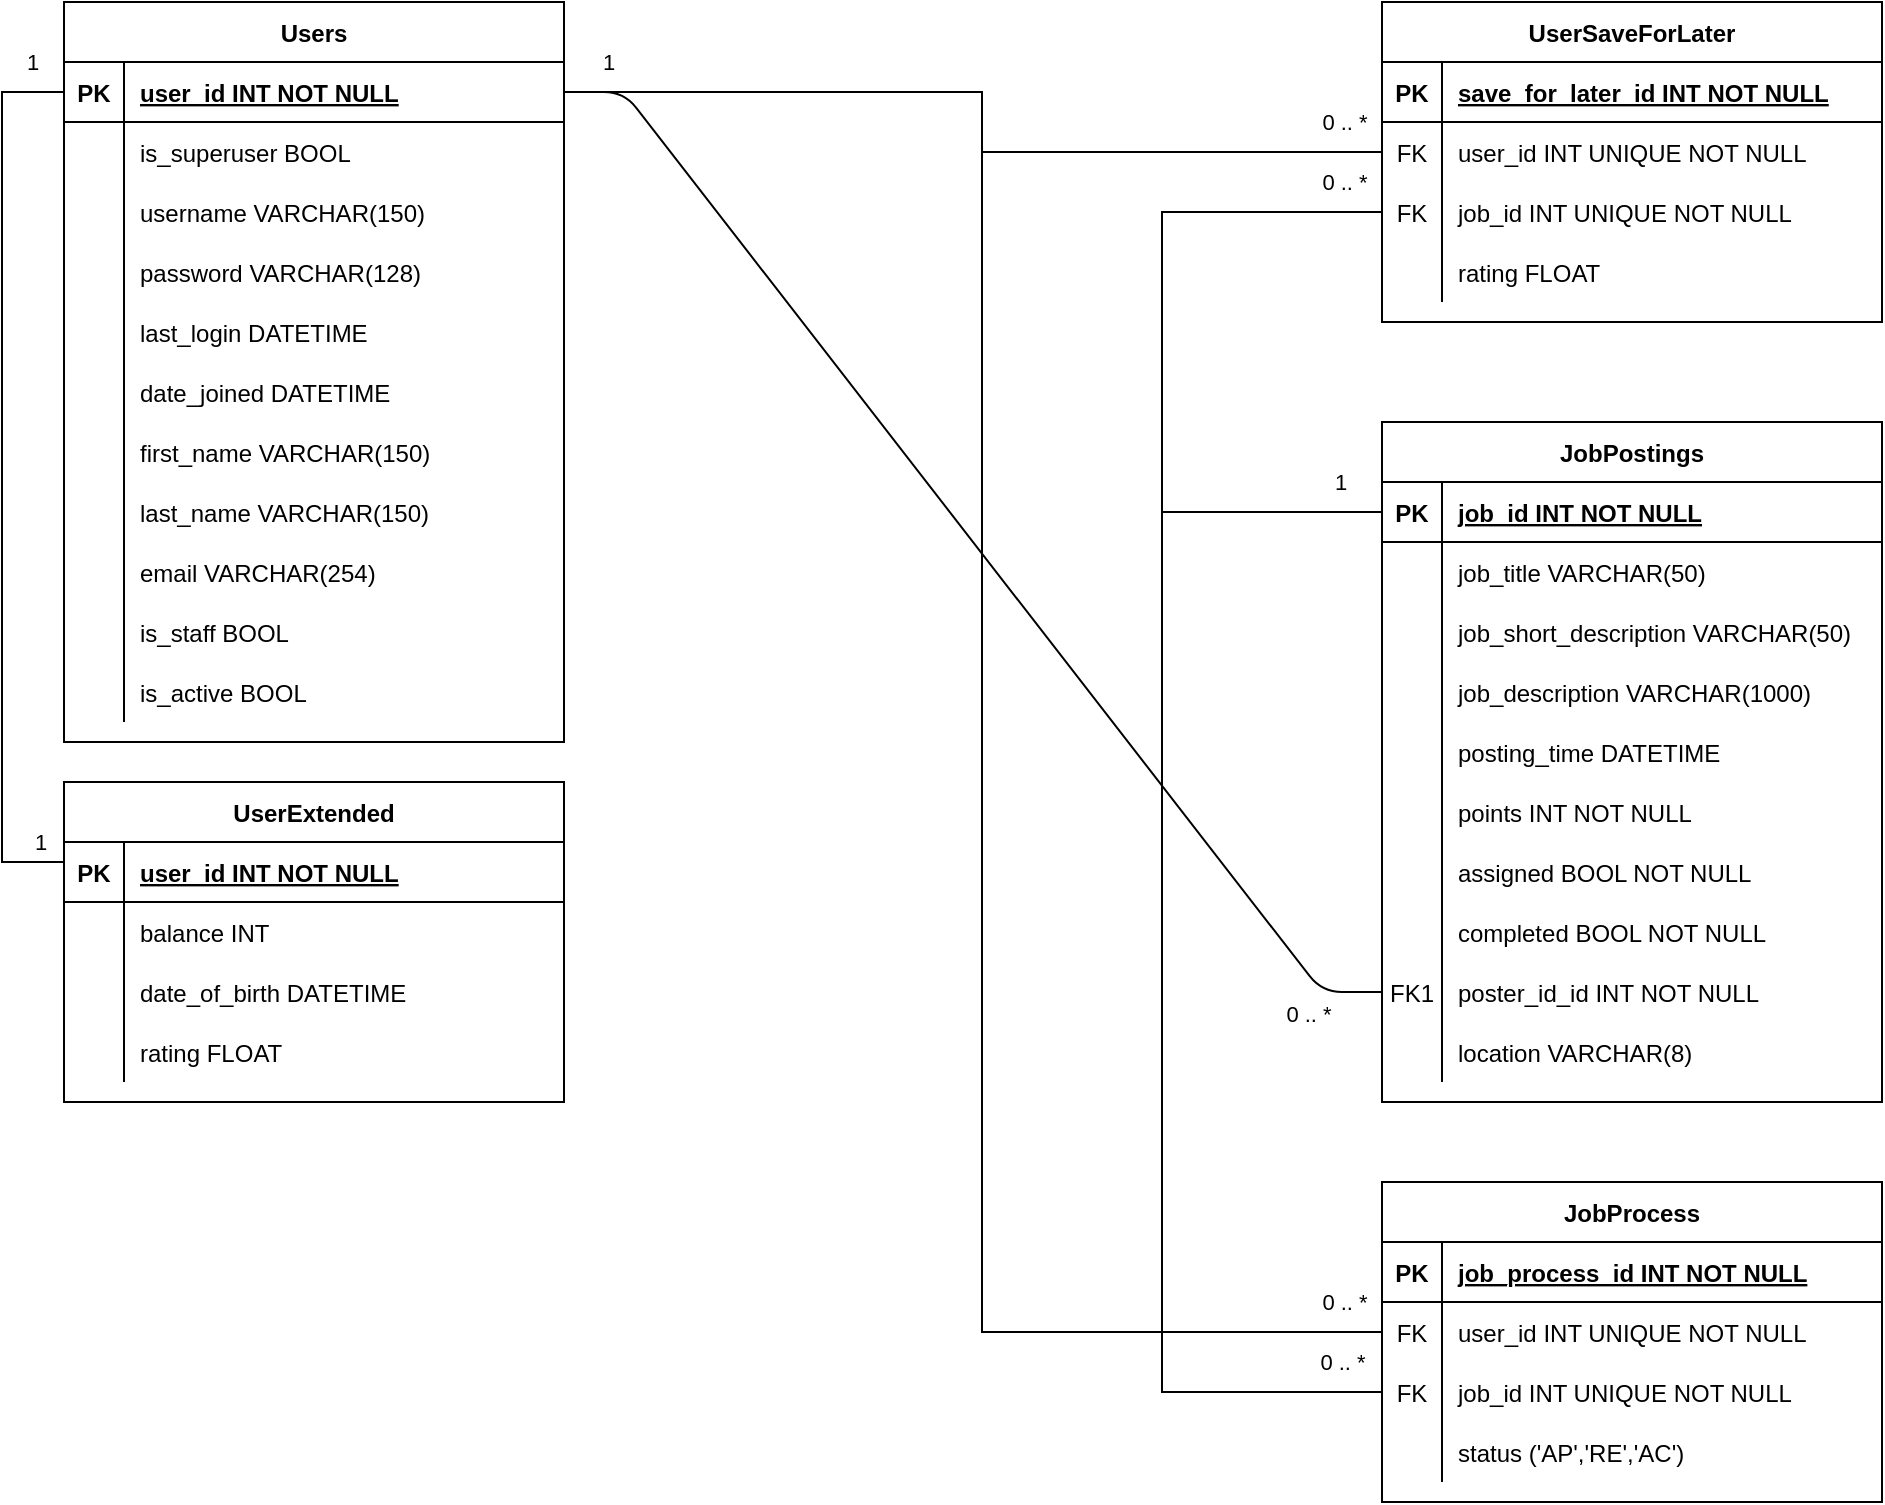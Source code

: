 <mxfile version="20.5.1" type="device"><diagram id="R2lEEEUBdFMjLlhIrx00" name="Page-1"><mxGraphModel dx="1183" dy="813" grid="1" gridSize="10" guides="1" tooltips="1" connect="1" arrows="1" fold="1" page="1" pageScale="1" pageWidth="1654" pageHeight="1169" math="0" shadow="0" extFonts="Permanent Marker^https://fonts.googleapis.com/css?family=Permanent+Marker"><root><mxCell id="0"/><mxCell id="1" parent="0"/><mxCell id="jTQ_ushrxF97wDetjWlJ-69" value="" style="edgeStyle=entityRelationEdgeStyle;endArrow=none;startArrow=none;endFill=0;startFill=0;" parent="1" source="jTQ_ushrxF97wDetjWlJ-104" target="jTQ_ushrxF97wDetjWlJ-97" edge="1"><mxGeometry width="100" height="100" relative="1" as="geometry"><mxPoint x="350" y="730" as="sourcePoint"/><mxPoint x="450" y="630" as="targetPoint"/></mxGeometry></mxCell><mxCell id="jTQ_ushrxF97wDetjWlJ-70" value="1" style="edgeLabel;html=1;align=center;verticalAlign=middle;resizable=0;points=[];" parent="jTQ_ushrxF97wDetjWlJ-69" vertex="1" connectable="0"><mxGeometry x="-0.92" y="-1" relative="1" as="geometry"><mxPoint x="-3" y="-16" as="offset"/></mxGeometry></mxCell><mxCell id="jTQ_ushrxF97wDetjWlJ-71" value="0 .. *" style="edgeLabel;html=1;align=center;verticalAlign=middle;resizable=0;points=[];" parent="jTQ_ushrxF97wDetjWlJ-69" vertex="1" connectable="0"><mxGeometry x="0.887" y="-1" relative="1" as="geometry"><mxPoint x="-3" y="14" as="offset"/></mxGeometry></mxCell><mxCell id="jTQ_ushrxF97wDetjWlJ-72" value="JobPostings" style="shape=table;startSize=30;container=1;collapsible=1;childLayout=tableLayout;fixedRows=1;rowLines=0;fontStyle=1;align=center;resizeLast=1;" parent="1" vertex="1"><mxGeometry x="790" y="340" width="250" height="340" as="geometry"/></mxCell><mxCell id="jTQ_ushrxF97wDetjWlJ-73" value="" style="shape=partialRectangle;collapsible=0;dropTarget=0;pointerEvents=0;fillColor=none;points=[[0,0.5],[1,0.5]];portConstraint=eastwest;top=0;left=0;right=0;bottom=1;" parent="jTQ_ushrxF97wDetjWlJ-72" vertex="1"><mxGeometry y="30" width="250" height="30" as="geometry"/></mxCell><mxCell id="jTQ_ushrxF97wDetjWlJ-74" value="PK" style="shape=partialRectangle;overflow=hidden;connectable=0;fillColor=none;top=0;left=0;bottom=0;right=0;fontStyle=1;" parent="jTQ_ushrxF97wDetjWlJ-73" vertex="1"><mxGeometry width="30" height="30" as="geometry"><mxRectangle width="30" height="30" as="alternateBounds"/></mxGeometry></mxCell><mxCell id="jTQ_ushrxF97wDetjWlJ-75" value="job_id INT NOT NULL " style="shape=partialRectangle;overflow=hidden;connectable=0;fillColor=none;top=0;left=0;bottom=0;right=0;align=left;spacingLeft=6;fontStyle=5;" parent="jTQ_ushrxF97wDetjWlJ-73" vertex="1"><mxGeometry x="30" width="220" height="30" as="geometry"><mxRectangle width="220" height="30" as="alternateBounds"/></mxGeometry></mxCell><mxCell id="jTQ_ushrxF97wDetjWlJ-76" value="" style="shape=partialRectangle;collapsible=0;dropTarget=0;pointerEvents=0;fillColor=none;points=[[0,0.5],[1,0.5]];portConstraint=eastwest;top=0;left=0;right=0;bottom=0;" parent="jTQ_ushrxF97wDetjWlJ-72" vertex="1"><mxGeometry y="60" width="250" height="30" as="geometry"/></mxCell><mxCell id="jTQ_ushrxF97wDetjWlJ-77" value="" style="shape=partialRectangle;overflow=hidden;connectable=0;fillColor=none;top=0;left=0;bottom=0;right=0;" parent="jTQ_ushrxF97wDetjWlJ-76" vertex="1"><mxGeometry width="30" height="30" as="geometry"><mxRectangle width="30" height="30" as="alternateBounds"/></mxGeometry></mxCell><mxCell id="jTQ_ushrxF97wDetjWlJ-78" value="job_title VARCHAR(50)" style="shape=partialRectangle;overflow=hidden;connectable=0;fillColor=none;top=0;left=0;bottom=0;right=0;align=left;spacingLeft=6;" parent="jTQ_ushrxF97wDetjWlJ-76" vertex="1"><mxGeometry x="30" width="220" height="30" as="geometry"><mxRectangle width="220" height="30" as="alternateBounds"/></mxGeometry></mxCell><mxCell id="jTQ_ushrxF97wDetjWlJ-79" style="shape=partialRectangle;collapsible=0;dropTarget=0;pointerEvents=0;fillColor=none;points=[[0,0.5],[1,0.5]];portConstraint=eastwest;top=0;left=0;right=0;bottom=0;" parent="jTQ_ushrxF97wDetjWlJ-72" vertex="1"><mxGeometry y="90" width="250" height="30" as="geometry"/></mxCell><mxCell id="jTQ_ushrxF97wDetjWlJ-80" style="shape=partialRectangle;overflow=hidden;connectable=0;fillColor=none;top=0;left=0;bottom=0;right=0;" parent="jTQ_ushrxF97wDetjWlJ-79" vertex="1"><mxGeometry width="30" height="30" as="geometry"><mxRectangle width="30" height="30" as="alternateBounds"/></mxGeometry></mxCell><mxCell id="jTQ_ushrxF97wDetjWlJ-81" value="job_short_description VARCHAR(50)" style="shape=partialRectangle;overflow=hidden;connectable=0;fillColor=none;top=0;left=0;bottom=0;right=0;align=left;spacingLeft=6;" parent="jTQ_ushrxF97wDetjWlJ-79" vertex="1"><mxGeometry x="30" width="220" height="30" as="geometry"><mxRectangle width="220" height="30" as="alternateBounds"/></mxGeometry></mxCell><mxCell id="jTQ_ushrxF97wDetjWlJ-82" style="shape=partialRectangle;collapsible=0;dropTarget=0;pointerEvents=0;fillColor=none;points=[[0,0.5],[1,0.5]];portConstraint=eastwest;top=0;left=0;right=0;bottom=0;" parent="jTQ_ushrxF97wDetjWlJ-72" vertex="1"><mxGeometry y="120" width="250" height="30" as="geometry"/></mxCell><mxCell id="jTQ_ushrxF97wDetjWlJ-83" style="shape=partialRectangle;overflow=hidden;connectable=0;fillColor=none;top=0;left=0;bottom=0;right=0;" parent="jTQ_ushrxF97wDetjWlJ-82" vertex="1"><mxGeometry width="30" height="30" as="geometry"><mxRectangle width="30" height="30" as="alternateBounds"/></mxGeometry></mxCell><mxCell id="jTQ_ushrxF97wDetjWlJ-84" value="job_description VARCHAR(1000)" style="shape=partialRectangle;overflow=hidden;connectable=0;fillColor=none;top=0;left=0;bottom=0;right=0;align=left;spacingLeft=6;" parent="jTQ_ushrxF97wDetjWlJ-82" vertex="1"><mxGeometry x="30" width="220" height="30" as="geometry"><mxRectangle width="220" height="30" as="alternateBounds"/></mxGeometry></mxCell><mxCell id="jTQ_ushrxF97wDetjWlJ-85" style="shape=partialRectangle;collapsible=0;dropTarget=0;pointerEvents=0;fillColor=none;points=[[0,0.5],[1,0.5]];portConstraint=eastwest;top=0;left=0;right=0;bottom=0;" parent="jTQ_ushrxF97wDetjWlJ-72" vertex="1"><mxGeometry y="150" width="250" height="30" as="geometry"/></mxCell><mxCell id="jTQ_ushrxF97wDetjWlJ-86" style="shape=partialRectangle;overflow=hidden;connectable=0;fillColor=none;top=0;left=0;bottom=0;right=0;" parent="jTQ_ushrxF97wDetjWlJ-85" vertex="1"><mxGeometry width="30" height="30" as="geometry"><mxRectangle width="30" height="30" as="alternateBounds"/></mxGeometry></mxCell><mxCell id="jTQ_ushrxF97wDetjWlJ-87" value="posting_time DATETIME" style="shape=partialRectangle;overflow=hidden;connectable=0;fillColor=none;top=0;left=0;bottom=0;right=0;align=left;spacingLeft=6;" parent="jTQ_ushrxF97wDetjWlJ-85" vertex="1"><mxGeometry x="30" width="220" height="30" as="geometry"><mxRectangle width="220" height="30" as="alternateBounds"/></mxGeometry></mxCell><mxCell id="jTQ_ushrxF97wDetjWlJ-88" style="shape=partialRectangle;collapsible=0;dropTarget=0;pointerEvents=0;fillColor=none;points=[[0,0.5],[1,0.5]];portConstraint=eastwest;top=0;left=0;right=0;bottom=0;" parent="jTQ_ushrxF97wDetjWlJ-72" vertex="1"><mxGeometry y="180" width="250" height="30" as="geometry"/></mxCell><mxCell id="jTQ_ushrxF97wDetjWlJ-89" style="shape=partialRectangle;overflow=hidden;connectable=0;fillColor=none;top=0;left=0;bottom=0;right=0;" parent="jTQ_ushrxF97wDetjWlJ-88" vertex="1"><mxGeometry width="30" height="30" as="geometry"><mxRectangle width="30" height="30" as="alternateBounds"/></mxGeometry></mxCell><mxCell id="jTQ_ushrxF97wDetjWlJ-90" value="points INT NOT NULL" style="shape=partialRectangle;overflow=hidden;connectable=0;fillColor=none;top=0;left=0;bottom=0;right=0;align=left;spacingLeft=6;" parent="jTQ_ushrxF97wDetjWlJ-88" vertex="1"><mxGeometry x="30" width="220" height="30" as="geometry"><mxRectangle width="220" height="30" as="alternateBounds"/></mxGeometry></mxCell><mxCell id="jTQ_ushrxF97wDetjWlJ-91" style="shape=partialRectangle;collapsible=0;dropTarget=0;pointerEvents=0;fillColor=none;points=[[0,0.5],[1,0.5]];portConstraint=eastwest;top=0;left=0;right=0;bottom=0;" parent="jTQ_ushrxF97wDetjWlJ-72" vertex="1"><mxGeometry y="210" width="250" height="30" as="geometry"/></mxCell><mxCell id="jTQ_ushrxF97wDetjWlJ-92" style="shape=partialRectangle;overflow=hidden;connectable=0;fillColor=none;top=0;left=0;bottom=0;right=0;" parent="jTQ_ushrxF97wDetjWlJ-91" vertex="1"><mxGeometry width="30" height="30" as="geometry"><mxRectangle width="30" height="30" as="alternateBounds"/></mxGeometry></mxCell><mxCell id="jTQ_ushrxF97wDetjWlJ-93" value="assigned BOOL NOT NULL" style="shape=partialRectangle;overflow=hidden;connectable=0;fillColor=none;top=0;left=0;bottom=0;right=0;align=left;spacingLeft=6;" parent="jTQ_ushrxF97wDetjWlJ-91" vertex="1"><mxGeometry x="30" width="220" height="30" as="geometry"><mxRectangle width="220" height="30" as="alternateBounds"/></mxGeometry></mxCell><mxCell id="jTQ_ushrxF97wDetjWlJ-94" style="shape=partialRectangle;collapsible=0;dropTarget=0;pointerEvents=0;fillColor=none;points=[[0,0.5],[1,0.5]];portConstraint=eastwest;top=0;left=0;right=0;bottom=0;" parent="jTQ_ushrxF97wDetjWlJ-72" vertex="1"><mxGeometry y="240" width="250" height="30" as="geometry"/></mxCell><mxCell id="jTQ_ushrxF97wDetjWlJ-95" style="shape=partialRectangle;overflow=hidden;connectable=0;fillColor=none;top=0;left=0;bottom=0;right=0;" parent="jTQ_ushrxF97wDetjWlJ-94" vertex="1"><mxGeometry width="30" height="30" as="geometry"><mxRectangle width="30" height="30" as="alternateBounds"/></mxGeometry></mxCell><mxCell id="jTQ_ushrxF97wDetjWlJ-96" value="completed BOOL NOT NULL" style="shape=partialRectangle;overflow=hidden;connectable=0;fillColor=none;top=0;left=0;bottom=0;right=0;align=left;spacingLeft=6;" parent="jTQ_ushrxF97wDetjWlJ-94" vertex="1"><mxGeometry x="30" width="220" height="30" as="geometry"><mxRectangle width="220" height="30" as="alternateBounds"/></mxGeometry></mxCell><mxCell id="jTQ_ushrxF97wDetjWlJ-97" value="" style="shape=partialRectangle;collapsible=0;dropTarget=0;pointerEvents=0;fillColor=none;points=[[0,0.5],[1,0.5]];portConstraint=eastwest;top=0;left=0;right=0;bottom=0;" parent="jTQ_ushrxF97wDetjWlJ-72" vertex="1"><mxGeometry y="270" width="250" height="30" as="geometry"/></mxCell><mxCell id="jTQ_ushrxF97wDetjWlJ-98" value="FK1" style="shape=partialRectangle;overflow=hidden;connectable=0;fillColor=none;top=0;left=0;bottom=0;right=0;" parent="jTQ_ushrxF97wDetjWlJ-97" vertex="1"><mxGeometry width="30" height="30" as="geometry"><mxRectangle width="30" height="30" as="alternateBounds"/></mxGeometry></mxCell><mxCell id="jTQ_ushrxF97wDetjWlJ-99" value="poster_id_id INT NOT NULL" style="shape=partialRectangle;overflow=hidden;connectable=0;fillColor=none;top=0;left=0;bottom=0;right=0;align=left;spacingLeft=6;" parent="jTQ_ushrxF97wDetjWlJ-97" vertex="1"><mxGeometry x="30" width="220" height="30" as="geometry"><mxRectangle width="220" height="30" as="alternateBounds"/></mxGeometry></mxCell><mxCell id="jTQ_ushrxF97wDetjWlJ-100" style="shape=partialRectangle;collapsible=0;dropTarget=0;pointerEvents=0;fillColor=none;points=[[0,0.5],[1,0.5]];portConstraint=eastwest;top=0;left=0;right=0;bottom=0;" parent="jTQ_ushrxF97wDetjWlJ-72" vertex="1"><mxGeometry y="300" width="250" height="30" as="geometry"/></mxCell><mxCell id="jTQ_ushrxF97wDetjWlJ-101" style="shape=partialRectangle;overflow=hidden;connectable=0;fillColor=none;top=0;left=0;bottom=0;right=0;" parent="jTQ_ushrxF97wDetjWlJ-100" vertex="1"><mxGeometry width="30" height="30" as="geometry"><mxRectangle width="30" height="30" as="alternateBounds"/></mxGeometry></mxCell><mxCell id="jTQ_ushrxF97wDetjWlJ-102" value="location VARCHAR(8)" style="shape=partialRectangle;overflow=hidden;connectable=0;fillColor=none;top=0;left=0;bottom=0;right=0;align=left;spacingLeft=6;" parent="jTQ_ushrxF97wDetjWlJ-100" vertex="1"><mxGeometry x="30" width="220" height="30" as="geometry"><mxRectangle width="220" height="30" as="alternateBounds"/></mxGeometry></mxCell><mxCell id="jTQ_ushrxF97wDetjWlJ-103" value="Users" style="shape=table;startSize=30;container=1;collapsible=1;childLayout=tableLayout;fixedRows=1;rowLines=0;fontStyle=1;align=center;resizeLast=1;" parent="1" vertex="1"><mxGeometry x="131" y="130" width="250" height="370" as="geometry"/></mxCell><mxCell id="jTQ_ushrxF97wDetjWlJ-104" value="" style="shape=partialRectangle;collapsible=0;dropTarget=0;pointerEvents=0;fillColor=none;points=[[0,0.5],[1,0.5]];portConstraint=eastwest;top=0;left=0;right=0;bottom=1;" parent="jTQ_ushrxF97wDetjWlJ-103" vertex="1"><mxGeometry y="30" width="250" height="30" as="geometry"/></mxCell><mxCell id="jTQ_ushrxF97wDetjWlJ-105" value="PK" style="shape=partialRectangle;overflow=hidden;connectable=0;fillColor=none;top=0;left=0;bottom=0;right=0;fontStyle=1;" parent="jTQ_ushrxF97wDetjWlJ-104" vertex="1"><mxGeometry width="30" height="30" as="geometry"><mxRectangle width="30" height="30" as="alternateBounds"/></mxGeometry></mxCell><mxCell id="jTQ_ushrxF97wDetjWlJ-106" value="user_id INT NOT NULL " style="shape=partialRectangle;overflow=hidden;connectable=0;fillColor=none;top=0;left=0;bottom=0;right=0;align=left;spacingLeft=6;fontStyle=5;" parent="jTQ_ushrxF97wDetjWlJ-104" vertex="1"><mxGeometry x="30" width="220" height="30" as="geometry"><mxRectangle width="220" height="30" as="alternateBounds"/></mxGeometry></mxCell><mxCell id="jTQ_ushrxF97wDetjWlJ-107" value="" style="shape=partialRectangle;collapsible=0;dropTarget=0;pointerEvents=0;fillColor=none;points=[[0,0.5],[1,0.5]];portConstraint=eastwest;top=0;left=0;right=0;bottom=0;" parent="jTQ_ushrxF97wDetjWlJ-103" vertex="1"><mxGeometry y="60" width="250" height="30" as="geometry"/></mxCell><mxCell id="jTQ_ushrxF97wDetjWlJ-108" value="" style="shape=partialRectangle;overflow=hidden;connectable=0;fillColor=none;top=0;left=0;bottom=0;right=0;" parent="jTQ_ushrxF97wDetjWlJ-107" vertex="1"><mxGeometry width="30" height="30" as="geometry"><mxRectangle width="30" height="30" as="alternateBounds"/></mxGeometry></mxCell><mxCell id="jTQ_ushrxF97wDetjWlJ-109" value="is_superuser BOOL" style="shape=partialRectangle;overflow=hidden;connectable=0;fillColor=none;top=0;left=0;bottom=0;right=0;align=left;spacingLeft=6;" parent="jTQ_ushrxF97wDetjWlJ-107" vertex="1"><mxGeometry x="30" width="220" height="30" as="geometry"><mxRectangle width="220" height="30" as="alternateBounds"/></mxGeometry></mxCell><mxCell id="jTQ_ushrxF97wDetjWlJ-110" style="shape=partialRectangle;collapsible=0;dropTarget=0;pointerEvents=0;fillColor=none;points=[[0,0.5],[1,0.5]];portConstraint=eastwest;top=0;left=0;right=0;bottom=0;" parent="jTQ_ushrxF97wDetjWlJ-103" vertex="1"><mxGeometry y="90" width="250" height="30" as="geometry"/></mxCell><mxCell id="jTQ_ushrxF97wDetjWlJ-111" style="shape=partialRectangle;overflow=hidden;connectable=0;fillColor=none;top=0;left=0;bottom=0;right=0;" parent="jTQ_ushrxF97wDetjWlJ-110" vertex="1"><mxGeometry width="30" height="30" as="geometry"><mxRectangle width="30" height="30" as="alternateBounds"/></mxGeometry></mxCell><mxCell id="jTQ_ushrxF97wDetjWlJ-112" value="username VARCHAR(150)" style="shape=partialRectangle;overflow=hidden;connectable=0;fillColor=none;top=0;left=0;bottom=0;right=0;align=left;spacingLeft=6;" parent="jTQ_ushrxF97wDetjWlJ-110" vertex="1"><mxGeometry x="30" width="220" height="30" as="geometry"><mxRectangle width="220" height="30" as="alternateBounds"/></mxGeometry></mxCell><mxCell id="jTQ_ushrxF97wDetjWlJ-113" style="shape=partialRectangle;collapsible=0;dropTarget=0;pointerEvents=0;fillColor=none;points=[[0,0.5],[1,0.5]];portConstraint=eastwest;top=0;left=0;right=0;bottom=0;" parent="jTQ_ushrxF97wDetjWlJ-103" vertex="1"><mxGeometry y="120" width="250" height="30" as="geometry"/></mxCell><mxCell id="jTQ_ushrxF97wDetjWlJ-114" style="shape=partialRectangle;overflow=hidden;connectable=0;fillColor=none;top=0;left=0;bottom=0;right=0;" parent="jTQ_ushrxF97wDetjWlJ-113" vertex="1"><mxGeometry width="30" height="30" as="geometry"><mxRectangle width="30" height="30" as="alternateBounds"/></mxGeometry></mxCell><mxCell id="jTQ_ushrxF97wDetjWlJ-115" value="password VARCHAR(128)" style="shape=partialRectangle;overflow=hidden;connectable=0;fillColor=none;top=0;left=0;bottom=0;right=0;align=left;spacingLeft=6;" parent="jTQ_ushrxF97wDetjWlJ-113" vertex="1"><mxGeometry x="30" width="220" height="30" as="geometry"><mxRectangle width="220" height="30" as="alternateBounds"/></mxGeometry></mxCell><mxCell id="jTQ_ushrxF97wDetjWlJ-116" style="shape=partialRectangle;collapsible=0;dropTarget=0;pointerEvents=0;fillColor=none;points=[[0,0.5],[1,0.5]];portConstraint=eastwest;top=0;left=0;right=0;bottom=0;" parent="jTQ_ushrxF97wDetjWlJ-103" vertex="1"><mxGeometry y="150" width="250" height="30" as="geometry"/></mxCell><mxCell id="jTQ_ushrxF97wDetjWlJ-117" style="shape=partialRectangle;overflow=hidden;connectable=0;fillColor=none;top=0;left=0;bottom=0;right=0;" parent="jTQ_ushrxF97wDetjWlJ-116" vertex="1"><mxGeometry width="30" height="30" as="geometry"><mxRectangle width="30" height="30" as="alternateBounds"/></mxGeometry></mxCell><mxCell id="jTQ_ushrxF97wDetjWlJ-118" value="last_login DATETIME" style="shape=partialRectangle;overflow=hidden;connectable=0;fillColor=none;top=0;left=0;bottom=0;right=0;align=left;spacingLeft=6;" parent="jTQ_ushrxF97wDetjWlJ-116" vertex="1"><mxGeometry x="30" width="220" height="30" as="geometry"><mxRectangle width="220" height="30" as="alternateBounds"/></mxGeometry></mxCell><mxCell id="jTQ_ushrxF97wDetjWlJ-119" style="shape=partialRectangle;collapsible=0;dropTarget=0;pointerEvents=0;fillColor=none;points=[[0,0.5],[1,0.5]];portConstraint=eastwest;top=0;left=0;right=0;bottom=0;" parent="jTQ_ushrxF97wDetjWlJ-103" vertex="1"><mxGeometry y="180" width="250" height="30" as="geometry"/></mxCell><mxCell id="jTQ_ushrxF97wDetjWlJ-120" style="shape=partialRectangle;overflow=hidden;connectable=0;fillColor=none;top=0;left=0;bottom=0;right=0;" parent="jTQ_ushrxF97wDetjWlJ-119" vertex="1"><mxGeometry width="30" height="30" as="geometry"><mxRectangle width="30" height="30" as="alternateBounds"/></mxGeometry></mxCell><mxCell id="jTQ_ushrxF97wDetjWlJ-121" value="date_joined DATETIME" style="shape=partialRectangle;overflow=hidden;connectable=0;fillColor=none;top=0;left=0;bottom=0;right=0;align=left;spacingLeft=6;" parent="jTQ_ushrxF97wDetjWlJ-119" vertex="1"><mxGeometry x="30" width="220" height="30" as="geometry"><mxRectangle width="220" height="30" as="alternateBounds"/></mxGeometry></mxCell><mxCell id="jTQ_ushrxF97wDetjWlJ-122" style="shape=partialRectangle;collapsible=0;dropTarget=0;pointerEvents=0;fillColor=none;points=[[0,0.5],[1,0.5]];portConstraint=eastwest;top=0;left=0;right=0;bottom=0;" parent="jTQ_ushrxF97wDetjWlJ-103" vertex="1"><mxGeometry y="210" width="250" height="30" as="geometry"/></mxCell><mxCell id="jTQ_ushrxF97wDetjWlJ-123" style="shape=partialRectangle;overflow=hidden;connectable=0;fillColor=none;top=0;left=0;bottom=0;right=0;" parent="jTQ_ushrxF97wDetjWlJ-122" vertex="1"><mxGeometry width="30" height="30" as="geometry"><mxRectangle width="30" height="30" as="alternateBounds"/></mxGeometry></mxCell><mxCell id="jTQ_ushrxF97wDetjWlJ-124" value="first_name VARCHAR(150)" style="shape=partialRectangle;overflow=hidden;connectable=0;fillColor=none;top=0;left=0;bottom=0;right=0;align=left;spacingLeft=6;" parent="jTQ_ushrxF97wDetjWlJ-122" vertex="1"><mxGeometry x="30" width="220" height="30" as="geometry"><mxRectangle width="220" height="30" as="alternateBounds"/></mxGeometry></mxCell><mxCell id="jTQ_ushrxF97wDetjWlJ-125" style="shape=partialRectangle;collapsible=0;dropTarget=0;pointerEvents=0;fillColor=none;points=[[0,0.5],[1,0.5]];portConstraint=eastwest;top=0;left=0;right=0;bottom=0;" parent="jTQ_ushrxF97wDetjWlJ-103" vertex="1"><mxGeometry y="240" width="250" height="30" as="geometry"/></mxCell><mxCell id="jTQ_ushrxF97wDetjWlJ-126" style="shape=partialRectangle;overflow=hidden;connectable=0;fillColor=none;top=0;left=0;bottom=0;right=0;" parent="jTQ_ushrxF97wDetjWlJ-125" vertex="1"><mxGeometry width="30" height="30" as="geometry"><mxRectangle width="30" height="30" as="alternateBounds"/></mxGeometry></mxCell><mxCell id="jTQ_ushrxF97wDetjWlJ-127" value="last_name VARCHAR(150)" style="shape=partialRectangle;overflow=hidden;connectable=0;fillColor=none;top=0;left=0;bottom=0;right=0;align=left;spacingLeft=6;" parent="jTQ_ushrxF97wDetjWlJ-125" vertex="1"><mxGeometry x="30" width="220" height="30" as="geometry"><mxRectangle width="220" height="30" as="alternateBounds"/></mxGeometry></mxCell><mxCell id="jTQ_ushrxF97wDetjWlJ-128" style="shape=partialRectangle;collapsible=0;dropTarget=0;pointerEvents=0;fillColor=none;points=[[0,0.5],[1,0.5]];portConstraint=eastwest;top=0;left=0;right=0;bottom=0;" parent="jTQ_ushrxF97wDetjWlJ-103" vertex="1"><mxGeometry y="270" width="250" height="30" as="geometry"/></mxCell><mxCell id="jTQ_ushrxF97wDetjWlJ-129" style="shape=partialRectangle;overflow=hidden;connectable=0;fillColor=none;top=0;left=0;bottom=0;right=0;" parent="jTQ_ushrxF97wDetjWlJ-128" vertex="1"><mxGeometry width="30" height="30" as="geometry"><mxRectangle width="30" height="30" as="alternateBounds"/></mxGeometry></mxCell><mxCell id="jTQ_ushrxF97wDetjWlJ-130" value="email VARCHAR(254)" style="shape=partialRectangle;overflow=hidden;connectable=0;fillColor=none;top=0;left=0;bottom=0;right=0;align=left;spacingLeft=6;" parent="jTQ_ushrxF97wDetjWlJ-128" vertex="1"><mxGeometry x="30" width="220" height="30" as="geometry"><mxRectangle width="220" height="30" as="alternateBounds"/></mxGeometry></mxCell><mxCell id="jTQ_ushrxF97wDetjWlJ-131" style="shape=partialRectangle;collapsible=0;dropTarget=0;pointerEvents=0;fillColor=none;points=[[0,0.5],[1,0.5]];portConstraint=eastwest;top=0;left=0;right=0;bottom=0;" parent="jTQ_ushrxF97wDetjWlJ-103" vertex="1"><mxGeometry y="300" width="250" height="30" as="geometry"/></mxCell><mxCell id="jTQ_ushrxF97wDetjWlJ-132" style="shape=partialRectangle;overflow=hidden;connectable=0;fillColor=none;top=0;left=0;bottom=0;right=0;" parent="jTQ_ushrxF97wDetjWlJ-131" vertex="1"><mxGeometry width="30" height="30" as="geometry"><mxRectangle width="30" height="30" as="alternateBounds"/></mxGeometry></mxCell><mxCell id="jTQ_ushrxF97wDetjWlJ-133" value="is_staff BOOL" style="shape=partialRectangle;overflow=hidden;connectable=0;fillColor=none;top=0;left=0;bottom=0;right=0;align=left;spacingLeft=6;" parent="jTQ_ushrxF97wDetjWlJ-131" vertex="1"><mxGeometry x="30" width="220" height="30" as="geometry"><mxRectangle width="220" height="30" as="alternateBounds"/></mxGeometry></mxCell><mxCell id="jTQ_ushrxF97wDetjWlJ-134" style="shape=partialRectangle;collapsible=0;dropTarget=0;pointerEvents=0;fillColor=none;points=[[0,0.5],[1,0.5]];portConstraint=eastwest;top=0;left=0;right=0;bottom=0;" parent="jTQ_ushrxF97wDetjWlJ-103" vertex="1"><mxGeometry y="330" width="250" height="30" as="geometry"/></mxCell><mxCell id="jTQ_ushrxF97wDetjWlJ-135" style="shape=partialRectangle;overflow=hidden;connectable=0;fillColor=none;top=0;left=0;bottom=0;right=0;" parent="jTQ_ushrxF97wDetjWlJ-134" vertex="1"><mxGeometry width="30" height="30" as="geometry"><mxRectangle width="30" height="30" as="alternateBounds"/></mxGeometry></mxCell><mxCell id="jTQ_ushrxF97wDetjWlJ-136" value="is_active BOOL" style="shape=partialRectangle;overflow=hidden;connectable=0;fillColor=none;top=0;left=0;bottom=0;right=0;align=left;spacingLeft=6;" parent="jTQ_ushrxF97wDetjWlJ-134" vertex="1"><mxGeometry x="30" width="220" height="30" as="geometry"><mxRectangle width="220" height="30" as="alternateBounds"/></mxGeometry></mxCell><mxCell id="Pusua-kTj8GpEmRqLIxa-1" value="UserExtended" style="shape=table;startSize=30;container=1;collapsible=1;childLayout=tableLayout;fixedRows=1;rowLines=0;fontStyle=1;align=center;resizeLast=1;" vertex="1" parent="1"><mxGeometry x="131" y="520" width="250" height="160" as="geometry"/></mxCell><mxCell id="Pusua-kTj8GpEmRqLIxa-2" value="" style="shape=partialRectangle;collapsible=0;dropTarget=0;pointerEvents=0;fillColor=none;points=[[0,0.5],[1,0.5]];portConstraint=eastwest;top=0;left=0;right=0;bottom=1;" vertex="1" parent="Pusua-kTj8GpEmRqLIxa-1"><mxGeometry y="30" width="250" height="30" as="geometry"/></mxCell><mxCell id="Pusua-kTj8GpEmRqLIxa-3" value="PK" style="shape=partialRectangle;overflow=hidden;connectable=0;fillColor=none;top=0;left=0;bottom=0;right=0;fontStyle=1;" vertex="1" parent="Pusua-kTj8GpEmRqLIxa-2"><mxGeometry width="30" height="30" as="geometry"><mxRectangle width="30" height="30" as="alternateBounds"/></mxGeometry></mxCell><mxCell id="Pusua-kTj8GpEmRqLIxa-4" value="user_id INT NOT NULL " style="shape=partialRectangle;overflow=hidden;connectable=0;fillColor=none;top=0;left=0;bottom=0;right=0;align=left;spacingLeft=6;fontStyle=5;" vertex="1" parent="Pusua-kTj8GpEmRqLIxa-2"><mxGeometry x="30" width="220" height="30" as="geometry"><mxRectangle width="220" height="30" as="alternateBounds"/></mxGeometry></mxCell><mxCell id="Pusua-kTj8GpEmRqLIxa-5" value="" style="shape=partialRectangle;collapsible=0;dropTarget=0;pointerEvents=0;fillColor=none;points=[[0,0.5],[1,0.5]];portConstraint=eastwest;top=0;left=0;right=0;bottom=0;" vertex="1" parent="Pusua-kTj8GpEmRqLIxa-1"><mxGeometry y="60" width="250" height="30" as="geometry"/></mxCell><mxCell id="Pusua-kTj8GpEmRqLIxa-6" value="" style="shape=partialRectangle;overflow=hidden;connectable=0;fillColor=none;top=0;left=0;bottom=0;right=0;" vertex="1" parent="Pusua-kTj8GpEmRqLIxa-5"><mxGeometry width="30" height="30" as="geometry"><mxRectangle width="30" height="30" as="alternateBounds"/></mxGeometry></mxCell><mxCell id="Pusua-kTj8GpEmRqLIxa-7" value="balance INT" style="shape=partialRectangle;overflow=hidden;connectable=0;fillColor=none;top=0;left=0;bottom=0;right=0;align=left;spacingLeft=6;" vertex="1" parent="Pusua-kTj8GpEmRqLIxa-5"><mxGeometry x="30" width="220" height="30" as="geometry"><mxRectangle width="220" height="30" as="alternateBounds"/></mxGeometry></mxCell><mxCell id="Pusua-kTj8GpEmRqLIxa-8" style="shape=partialRectangle;collapsible=0;dropTarget=0;pointerEvents=0;fillColor=none;points=[[0,0.5],[1,0.5]];portConstraint=eastwest;top=0;left=0;right=0;bottom=0;" vertex="1" parent="Pusua-kTj8GpEmRqLIxa-1"><mxGeometry y="90" width="250" height="30" as="geometry"/></mxCell><mxCell id="Pusua-kTj8GpEmRqLIxa-9" style="shape=partialRectangle;overflow=hidden;connectable=0;fillColor=none;top=0;left=0;bottom=0;right=0;" vertex="1" parent="Pusua-kTj8GpEmRqLIxa-8"><mxGeometry width="30" height="30" as="geometry"><mxRectangle width="30" height="30" as="alternateBounds"/></mxGeometry></mxCell><mxCell id="Pusua-kTj8GpEmRqLIxa-10" value="date_of_birth DATETIME" style="shape=partialRectangle;overflow=hidden;connectable=0;fillColor=none;top=0;left=0;bottom=0;right=0;align=left;spacingLeft=6;" vertex="1" parent="Pusua-kTj8GpEmRqLIxa-8"><mxGeometry x="30" width="220" height="30" as="geometry"><mxRectangle width="220" height="30" as="alternateBounds"/></mxGeometry></mxCell><mxCell id="Pusua-kTj8GpEmRqLIxa-11" style="shape=partialRectangle;collapsible=0;dropTarget=0;pointerEvents=0;fillColor=none;points=[[0,0.5],[1,0.5]];portConstraint=eastwest;top=0;left=0;right=0;bottom=0;" vertex="1" parent="Pusua-kTj8GpEmRqLIxa-1"><mxGeometry y="120" width="250" height="30" as="geometry"/></mxCell><mxCell id="Pusua-kTj8GpEmRqLIxa-12" style="shape=partialRectangle;overflow=hidden;connectable=0;fillColor=none;top=0;left=0;bottom=0;right=0;" vertex="1" parent="Pusua-kTj8GpEmRqLIxa-11"><mxGeometry width="30" height="30" as="geometry"><mxRectangle width="30" height="30" as="alternateBounds"/></mxGeometry></mxCell><mxCell id="Pusua-kTj8GpEmRqLIxa-13" value="rating FLOAT" style="shape=partialRectangle;overflow=hidden;connectable=0;fillColor=none;top=0;left=0;bottom=0;right=0;align=left;spacingLeft=6;" vertex="1" parent="Pusua-kTj8GpEmRqLIxa-11"><mxGeometry x="30" width="220" height="30" as="geometry"><mxRectangle width="220" height="30" as="alternateBounds"/></mxGeometry></mxCell><mxCell id="Pusua-kTj8GpEmRqLIxa-36" style="edgeStyle=orthogonalEdgeStyle;rounded=0;orthogonalLoop=1;jettySize=auto;html=1;exitX=0;exitY=0.5;exitDx=0;exitDy=0;entryX=0;entryY=0.25;entryDx=0;entryDy=0;endArrow=none;endFill=0;" edge="1" parent="1" source="jTQ_ushrxF97wDetjWlJ-104" target="Pusua-kTj8GpEmRqLIxa-1"><mxGeometry relative="1" as="geometry"><Array as="points"><mxPoint x="100" y="175"/><mxPoint x="100" y="560"/></Array></mxGeometry></mxCell><mxCell id="Pusua-kTj8GpEmRqLIxa-37" value="1" style="edgeLabel;html=1;align=center;verticalAlign=middle;resizable=0;points=[];" vertex="1" connectable="0" parent="Pusua-kTj8GpEmRqLIxa-36"><mxGeometry x="-0.929" y="-1" relative="1" as="geometry"><mxPoint y="-14" as="offset"/></mxGeometry></mxCell><mxCell id="Pusua-kTj8GpEmRqLIxa-38" value="1" style="edgeLabel;html=1;align=center;verticalAlign=middle;resizable=0;points=[];" vertex="1" connectable="0" parent="Pusua-kTj8GpEmRqLIxa-36"><mxGeometry x="0.946" y="-2" relative="1" as="geometry"><mxPoint y="-12" as="offset"/></mxGeometry></mxCell><mxCell id="Pusua-kTj8GpEmRqLIxa-39" value="UserSaveForLater" style="shape=table;startSize=30;container=1;collapsible=1;childLayout=tableLayout;fixedRows=1;rowLines=0;fontStyle=1;align=center;resizeLast=1;" vertex="1" parent="1"><mxGeometry x="790" y="130" width="250" height="160" as="geometry"/></mxCell><mxCell id="Pusua-kTj8GpEmRqLIxa-40" value="" style="shape=partialRectangle;collapsible=0;dropTarget=0;pointerEvents=0;fillColor=none;points=[[0,0.5],[1,0.5]];portConstraint=eastwest;top=0;left=0;right=0;bottom=1;" vertex="1" parent="Pusua-kTj8GpEmRqLIxa-39"><mxGeometry y="30" width="250" height="30" as="geometry"/></mxCell><mxCell id="Pusua-kTj8GpEmRqLIxa-41" value="PK" style="shape=partialRectangle;overflow=hidden;connectable=0;fillColor=none;top=0;left=0;bottom=0;right=0;fontStyle=1;" vertex="1" parent="Pusua-kTj8GpEmRqLIxa-40"><mxGeometry width="30" height="30" as="geometry"><mxRectangle width="30" height="30" as="alternateBounds"/></mxGeometry></mxCell><mxCell id="Pusua-kTj8GpEmRqLIxa-42" value="save_for_later_id INT NOT NULL " style="shape=partialRectangle;overflow=hidden;connectable=0;fillColor=none;top=0;left=0;bottom=0;right=0;align=left;spacingLeft=6;fontStyle=5;" vertex="1" parent="Pusua-kTj8GpEmRqLIxa-40"><mxGeometry x="30" width="220" height="30" as="geometry"><mxRectangle width="220" height="30" as="alternateBounds"/></mxGeometry></mxCell><mxCell id="Pusua-kTj8GpEmRqLIxa-43" value="" style="shape=partialRectangle;collapsible=0;dropTarget=0;pointerEvents=0;fillColor=none;points=[[0,0.5],[1,0.5]];portConstraint=eastwest;top=0;left=0;right=0;bottom=0;" vertex="1" parent="Pusua-kTj8GpEmRqLIxa-39"><mxGeometry y="60" width="250" height="30" as="geometry"/></mxCell><mxCell id="Pusua-kTj8GpEmRqLIxa-44" value="FK" style="shape=partialRectangle;overflow=hidden;connectable=0;fillColor=none;top=0;left=0;bottom=0;right=0;" vertex="1" parent="Pusua-kTj8GpEmRqLIxa-43"><mxGeometry width="30" height="30" as="geometry"><mxRectangle width="30" height="30" as="alternateBounds"/></mxGeometry></mxCell><mxCell id="Pusua-kTj8GpEmRqLIxa-45" value="user_id INT UNIQUE NOT NULL" style="shape=partialRectangle;overflow=hidden;connectable=0;fillColor=none;top=0;left=0;bottom=0;right=0;align=left;spacingLeft=6;" vertex="1" parent="Pusua-kTj8GpEmRqLIxa-43"><mxGeometry x="30" width="220" height="30" as="geometry"><mxRectangle width="220" height="30" as="alternateBounds"/></mxGeometry></mxCell><mxCell id="Pusua-kTj8GpEmRqLIxa-46" style="shape=partialRectangle;collapsible=0;dropTarget=0;pointerEvents=0;fillColor=none;points=[[0,0.5],[1,0.5]];portConstraint=eastwest;top=0;left=0;right=0;bottom=0;" vertex="1" parent="Pusua-kTj8GpEmRqLIxa-39"><mxGeometry y="90" width="250" height="30" as="geometry"/></mxCell><mxCell id="Pusua-kTj8GpEmRqLIxa-47" value="FK" style="shape=partialRectangle;overflow=hidden;connectable=0;fillColor=none;top=0;left=0;bottom=0;right=0;" vertex="1" parent="Pusua-kTj8GpEmRqLIxa-46"><mxGeometry width="30" height="30" as="geometry"><mxRectangle width="30" height="30" as="alternateBounds"/></mxGeometry></mxCell><mxCell id="Pusua-kTj8GpEmRqLIxa-48" value="job_id INT UNIQUE NOT NULL" style="shape=partialRectangle;overflow=hidden;connectable=0;fillColor=none;top=0;left=0;bottom=0;right=0;align=left;spacingLeft=6;" vertex="1" parent="Pusua-kTj8GpEmRqLIxa-46"><mxGeometry x="30" width="220" height="30" as="geometry"><mxRectangle width="220" height="30" as="alternateBounds"/></mxGeometry></mxCell><mxCell id="Pusua-kTj8GpEmRqLIxa-49" style="shape=partialRectangle;collapsible=0;dropTarget=0;pointerEvents=0;fillColor=none;points=[[0,0.5],[1,0.5]];portConstraint=eastwest;top=0;left=0;right=0;bottom=0;" vertex="1" parent="Pusua-kTj8GpEmRqLIxa-39"><mxGeometry y="120" width="250" height="30" as="geometry"/></mxCell><mxCell id="Pusua-kTj8GpEmRqLIxa-50" style="shape=partialRectangle;overflow=hidden;connectable=0;fillColor=none;top=0;left=0;bottom=0;right=0;" vertex="1" parent="Pusua-kTj8GpEmRqLIxa-49"><mxGeometry width="30" height="30" as="geometry"><mxRectangle width="30" height="30" as="alternateBounds"/></mxGeometry></mxCell><mxCell id="Pusua-kTj8GpEmRqLIxa-51" value="rating FLOAT" style="shape=partialRectangle;overflow=hidden;connectable=0;fillColor=none;top=0;left=0;bottom=0;right=0;align=left;spacingLeft=6;" vertex="1" parent="Pusua-kTj8GpEmRqLIxa-49"><mxGeometry x="30" width="220" height="30" as="geometry"><mxRectangle width="220" height="30" as="alternateBounds"/></mxGeometry></mxCell><mxCell id="Pusua-kTj8GpEmRqLIxa-52" style="edgeStyle=orthogonalEdgeStyle;rounded=0;orthogonalLoop=1;jettySize=auto;html=1;endArrow=none;endFill=0;entryX=0;entryY=0.5;entryDx=0;entryDy=0;" edge="1" parent="1" source="jTQ_ushrxF97wDetjWlJ-73" target="Pusua-kTj8GpEmRqLIxa-46"><mxGeometry relative="1" as="geometry"><mxPoint x="760" y="610" as="targetPoint"/><Array as="points"><mxPoint x="680" y="385"/><mxPoint x="680" y="235"/></Array></mxGeometry></mxCell><mxCell id="Pusua-kTj8GpEmRqLIxa-55" value="0 .. *" style="edgeLabel;html=1;align=center;verticalAlign=middle;resizable=0;points=[];" vertex="1" connectable="0" parent="Pusua-kTj8GpEmRqLIxa-52"><mxGeometry x="0.921" y="-1" relative="1" as="geometry"><mxPoint x="-5" y="-16" as="offset"/></mxGeometry></mxCell><mxCell id="Pusua-kTj8GpEmRqLIxa-56" value="1" style="edgeLabel;html=1;align=center;verticalAlign=middle;resizable=0;points=[];" vertex="1" connectable="0" parent="Pusua-kTj8GpEmRqLIxa-52"><mxGeometry x="-0.909" y="-4" relative="1" as="geometry"><mxPoint x="-4" y="-11" as="offset"/></mxGeometry></mxCell><mxCell id="Pusua-kTj8GpEmRqLIxa-53" style="edgeStyle=orthogonalEdgeStyle;rounded=0;orthogonalLoop=1;jettySize=auto;html=1;entryX=0;entryY=0.5;entryDx=0;entryDy=0;endArrow=none;endFill=0;" edge="1" parent="1" source="jTQ_ushrxF97wDetjWlJ-104" target="Pusua-kTj8GpEmRqLIxa-43"><mxGeometry relative="1" as="geometry"><Array as="points"><mxPoint x="590" y="175"/><mxPoint x="590" y="205"/></Array></mxGeometry></mxCell><mxCell id="Pusua-kTj8GpEmRqLIxa-54" value="0 .. *" style="edgeLabel;html=1;align=center;verticalAlign=middle;resizable=0;points=[];" vertex="1" connectable="0" parent="Pusua-kTj8GpEmRqLIxa-53"><mxGeometry x="0.92" y="2" relative="1" as="geometry"><mxPoint x="-2" y="-13" as="offset"/></mxGeometry></mxCell><mxCell id="Pusua-kTj8GpEmRqLIxa-57" value="JobProcess" style="shape=table;startSize=30;container=1;collapsible=1;childLayout=tableLayout;fixedRows=1;rowLines=0;fontStyle=1;align=center;resizeLast=1;" vertex="1" parent="1"><mxGeometry x="790" y="720" width="250" height="160" as="geometry"/></mxCell><mxCell id="Pusua-kTj8GpEmRqLIxa-58" value="" style="shape=partialRectangle;collapsible=0;dropTarget=0;pointerEvents=0;fillColor=none;points=[[0,0.5],[1,0.5]];portConstraint=eastwest;top=0;left=0;right=0;bottom=1;" vertex="1" parent="Pusua-kTj8GpEmRqLIxa-57"><mxGeometry y="30" width="250" height="30" as="geometry"/></mxCell><mxCell id="Pusua-kTj8GpEmRqLIxa-59" value="PK" style="shape=partialRectangle;overflow=hidden;connectable=0;fillColor=none;top=0;left=0;bottom=0;right=0;fontStyle=1;" vertex="1" parent="Pusua-kTj8GpEmRqLIxa-58"><mxGeometry width="30" height="30" as="geometry"><mxRectangle width="30" height="30" as="alternateBounds"/></mxGeometry></mxCell><mxCell id="Pusua-kTj8GpEmRqLIxa-60" value="job_process_id INT NOT NULL" style="shape=partialRectangle;overflow=hidden;connectable=0;fillColor=none;top=0;left=0;bottom=0;right=0;align=left;spacingLeft=6;fontStyle=5;" vertex="1" parent="Pusua-kTj8GpEmRqLIxa-58"><mxGeometry x="30" width="220" height="30" as="geometry"><mxRectangle width="220" height="30" as="alternateBounds"/></mxGeometry></mxCell><mxCell id="Pusua-kTj8GpEmRqLIxa-61" value="" style="shape=partialRectangle;collapsible=0;dropTarget=0;pointerEvents=0;fillColor=none;points=[[0,0.5],[1,0.5]];portConstraint=eastwest;top=0;left=0;right=0;bottom=0;" vertex="1" parent="Pusua-kTj8GpEmRqLIxa-57"><mxGeometry y="60" width="250" height="30" as="geometry"/></mxCell><mxCell id="Pusua-kTj8GpEmRqLIxa-62" value="FK" style="shape=partialRectangle;overflow=hidden;connectable=0;fillColor=none;top=0;left=0;bottom=0;right=0;" vertex="1" parent="Pusua-kTj8GpEmRqLIxa-61"><mxGeometry width="30" height="30" as="geometry"><mxRectangle width="30" height="30" as="alternateBounds"/></mxGeometry></mxCell><mxCell id="Pusua-kTj8GpEmRqLIxa-63" value="user_id INT UNIQUE NOT NULL" style="shape=partialRectangle;overflow=hidden;connectable=0;fillColor=none;top=0;left=0;bottom=0;right=0;align=left;spacingLeft=6;" vertex="1" parent="Pusua-kTj8GpEmRqLIxa-61"><mxGeometry x="30" width="220" height="30" as="geometry"><mxRectangle width="220" height="30" as="alternateBounds"/></mxGeometry></mxCell><mxCell id="Pusua-kTj8GpEmRqLIxa-64" style="shape=partialRectangle;collapsible=0;dropTarget=0;pointerEvents=0;fillColor=none;points=[[0,0.5],[1,0.5]];portConstraint=eastwest;top=0;left=0;right=0;bottom=0;" vertex="1" parent="Pusua-kTj8GpEmRqLIxa-57"><mxGeometry y="90" width="250" height="30" as="geometry"/></mxCell><mxCell id="Pusua-kTj8GpEmRqLIxa-65" value="FK" style="shape=partialRectangle;overflow=hidden;connectable=0;fillColor=none;top=0;left=0;bottom=0;right=0;" vertex="1" parent="Pusua-kTj8GpEmRqLIxa-64"><mxGeometry width="30" height="30" as="geometry"><mxRectangle width="30" height="30" as="alternateBounds"/></mxGeometry></mxCell><mxCell id="Pusua-kTj8GpEmRqLIxa-66" value="job_id INT UNIQUE NOT NULL" style="shape=partialRectangle;overflow=hidden;connectable=0;fillColor=none;top=0;left=0;bottom=0;right=0;align=left;spacingLeft=6;" vertex="1" parent="Pusua-kTj8GpEmRqLIxa-64"><mxGeometry x="30" width="220" height="30" as="geometry"><mxRectangle width="220" height="30" as="alternateBounds"/></mxGeometry></mxCell><mxCell id="Pusua-kTj8GpEmRqLIxa-67" style="shape=partialRectangle;collapsible=0;dropTarget=0;pointerEvents=0;fillColor=none;points=[[0,0.5],[1,0.5]];portConstraint=eastwest;top=0;left=0;right=0;bottom=0;" vertex="1" parent="Pusua-kTj8GpEmRqLIxa-57"><mxGeometry y="120" width="250" height="30" as="geometry"/></mxCell><mxCell id="Pusua-kTj8GpEmRqLIxa-68" style="shape=partialRectangle;overflow=hidden;connectable=0;fillColor=none;top=0;left=0;bottom=0;right=0;" vertex="1" parent="Pusua-kTj8GpEmRqLIxa-67"><mxGeometry width="30" height="30" as="geometry"><mxRectangle width="30" height="30" as="alternateBounds"/></mxGeometry></mxCell><mxCell id="Pusua-kTj8GpEmRqLIxa-69" value="status ('AP','RE','AC')" style="shape=partialRectangle;overflow=hidden;connectable=0;fillColor=none;top=0;left=0;bottom=0;right=0;align=left;spacingLeft=6;" vertex="1" parent="Pusua-kTj8GpEmRqLIxa-67"><mxGeometry x="30" width="220" height="30" as="geometry"><mxRectangle width="220" height="30" as="alternateBounds"/></mxGeometry></mxCell><mxCell id="Pusua-kTj8GpEmRqLIxa-70" style="edgeStyle=orthogonalEdgeStyle;rounded=0;orthogonalLoop=1;jettySize=auto;html=1;entryX=0;entryY=0.5;entryDx=0;entryDy=0;endArrow=none;endFill=0;" edge="1" parent="1" source="jTQ_ushrxF97wDetjWlJ-104" target="Pusua-kTj8GpEmRqLIxa-61"><mxGeometry relative="1" as="geometry"><Array as="points"><mxPoint x="590" y="175"/><mxPoint x="590" y="795"/></Array></mxGeometry></mxCell><mxCell id="Pusua-kTj8GpEmRqLIxa-74" value="0 .. *" style="edgeLabel;html=1;align=center;verticalAlign=middle;resizable=0;points=[];" vertex="1" connectable="0" parent="Pusua-kTj8GpEmRqLIxa-70"><mxGeometry x="0.952" y="1" relative="1" as="geometry"><mxPoint x="5" y="-14" as="offset"/></mxGeometry></mxCell><mxCell id="Pusua-kTj8GpEmRqLIxa-71" style="edgeStyle=orthogonalEdgeStyle;rounded=0;orthogonalLoop=1;jettySize=auto;html=1;entryX=0;entryY=0.5;entryDx=0;entryDy=0;endArrow=none;endFill=0;" edge="1" parent="1" source="jTQ_ushrxF97wDetjWlJ-73" target="Pusua-kTj8GpEmRqLIxa-64"><mxGeometry relative="1" as="geometry"><Array as="points"><mxPoint x="680" y="385"/><mxPoint x="680" y="825"/></Array></mxGeometry></mxCell><mxCell id="Pusua-kTj8GpEmRqLIxa-72" value="0 .. *" style="edgeLabel;html=1;align=center;verticalAlign=middle;resizable=0;points=[];" vertex="1" connectable="0" parent="Pusua-kTj8GpEmRqLIxa-71"><mxGeometry x="0.906" y="-3" relative="1" as="geometry"><mxPoint x="11" y="-18" as="offset"/></mxGeometry></mxCell><mxCell id="Pusua-kTj8GpEmRqLIxa-73" style="edgeStyle=orthogonalEdgeStyle;rounded=0;orthogonalLoop=1;jettySize=auto;html=1;endArrow=none;endFill=0;" edge="1" parent="1" source="Pusua-kTj8GpEmRqLIxa-64"><mxGeometry relative="1" as="geometry"><mxPoint x="760" y="825" as="targetPoint"/></mxGeometry></mxCell></root></mxGraphModel></diagram></mxfile>